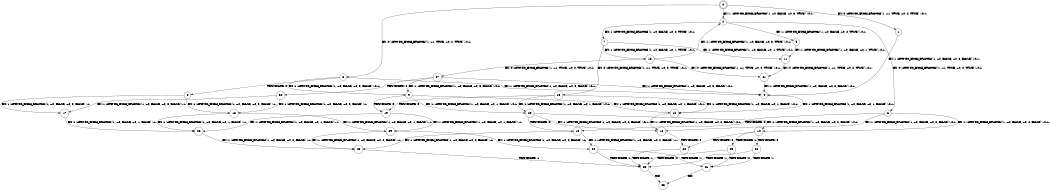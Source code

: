 digraph BCG {
size = "7, 10.5";
center = TRUE;
node [shape = circle];
0 [peripheries = 2];
0 -> 1 [label = "EX !0 !ATOMIC_EXCH_BRANCH (1, +1, TRUE, +0, 2, TRUE) !:0:1:"];
0 -> 2 [label = "EX !1 !ATOMIC_EXCH_BRANCH (1, +0, FALSE, +0, 3, TRUE) !:0:1:"];
0 -> 3 [label = "EX !0 !ATOMIC_EXCH_BRANCH (1, +1, TRUE, +0, 2, TRUE) !:0:1:"];
1 -> 4 [label = "EX !1 !ATOMIC_EXCH_BRANCH (1, +0, FALSE, +0, 3, FALSE) !:0:1:"];
2 -> 5 [label = "EX !1 !ATOMIC_EXCH_BRANCH (1, +0, FALSE, +0, 2, TRUE) !:0:1:"];
2 -> 6 [label = "EX !0 !ATOMIC_EXCH_BRANCH (1, +1, TRUE, +0, 2, TRUE) !:0:1:"];
2 -> 7 [label = "EX !1 !ATOMIC_EXCH_BRANCH (1, +0, FALSE, +0, 2, TRUE) !:0:1:"];
3 -> 4 [label = "EX !1 !ATOMIC_EXCH_BRANCH (1, +0, FALSE, +0, 3, FALSE) !:0:1:"];
3 -> 8 [label = "TERMINATE !0"];
3 -> 9 [label = "EX !1 !ATOMIC_EXCH_BRANCH (1, +0, FALSE, +0, 3, FALSE) !:0:1:"];
4 -> 10 [label = "EX !1 !ATOMIC_EXCH_BRANCH (1, +0, FALSE, +0, 1, FALSE) !:0:1:"];
5 -> 11 [label = "EX !1 !ATOMIC_EXCH_BRANCH (1, +0, FALSE, +0, 1, TRUE) !:0:1:"];
6 -> 12 [label = "EX !1 !ATOMIC_EXCH_BRANCH (1, +0, FALSE, +0, 2, FALSE) !:0:1:"];
6 -> 13 [label = "TERMINATE !0"];
6 -> 14 [label = "EX !1 !ATOMIC_EXCH_BRANCH (1, +0, FALSE, +0, 2, FALSE) !:0:1:"];
7 -> 11 [label = "EX !1 !ATOMIC_EXCH_BRANCH (1, +0, FALSE, +0, 1, TRUE) !:0:1:"];
7 -> 15 [label = "EX !0 !ATOMIC_EXCH_BRANCH (1, +1, TRUE, +0, 2, TRUE) !:0:1:"];
7 -> 16 [label = "EX !1 !ATOMIC_EXCH_BRANCH (1, +0, FALSE, +0, 1, TRUE) !:0:1:"];
8 -> 17 [label = "EX !1 !ATOMIC_EXCH_BRANCH (1, +0, FALSE, +0, 3, FALSE) !:1:"];
8 -> 18 [label = "EX !1 !ATOMIC_EXCH_BRANCH (1, +0, FALSE, +0, 3, FALSE) !:1:"];
9 -> 10 [label = "EX !1 !ATOMIC_EXCH_BRANCH (1, +0, FALSE, +0, 1, FALSE) !:0:1:"];
9 -> 19 [label = "TERMINATE !0"];
9 -> 20 [label = "EX !1 !ATOMIC_EXCH_BRANCH (1, +0, FALSE, +0, 1, FALSE) !:0:1:"];
10 -> 12 [label = "EX !1 !ATOMIC_EXCH_BRANCH (1, +0, FALSE, +0, 2, FALSE) !:0:1:"];
11 -> 21 [label = "EX !0 !ATOMIC_EXCH_BRANCH (1, +1, TRUE, +0, 2, TRUE) !:0:1:"];
12 -> 22 [label = "TERMINATE !0"];
13 -> 23 [label = "EX !1 !ATOMIC_EXCH_BRANCH (1, +0, FALSE, +0, 2, FALSE) !:1:"];
13 -> 24 [label = "EX !1 !ATOMIC_EXCH_BRANCH (1, +0, FALSE, +0, 2, FALSE) !:1:"];
14 -> 22 [label = "TERMINATE !0"];
14 -> 25 [label = "TERMINATE !1"];
14 -> 26 [label = "TERMINATE !0"];
15 -> 10 [label = "EX !1 !ATOMIC_EXCH_BRANCH (1, +0, FALSE, +0, 1, FALSE) !:0:1:"];
15 -> 19 [label = "TERMINATE !0"];
15 -> 20 [label = "EX !1 !ATOMIC_EXCH_BRANCH (1, +0, FALSE, +0, 1, FALSE) !:0:1:"];
16 -> 21 [label = "EX !0 !ATOMIC_EXCH_BRANCH (1, +1, TRUE, +0, 2, TRUE) !:0:1:"];
16 -> 27 [label = "EX !0 !ATOMIC_EXCH_BRANCH (1, +1, TRUE, +0, 2, TRUE) !:0:1:"];
16 -> 2 [label = "EX !1 !ATOMIC_EXCH_BRANCH (1, +0, FALSE, +0, 3, TRUE) !:0:1:"];
17 -> 28 [label = "EX !1 !ATOMIC_EXCH_BRANCH (1, +0, FALSE, +0, 1, FALSE) !:1:"];
18 -> 28 [label = "EX !1 !ATOMIC_EXCH_BRANCH (1, +0, FALSE, +0, 1, FALSE) !:1:"];
18 -> 29 [label = "EX !1 !ATOMIC_EXCH_BRANCH (1, +0, FALSE, +0, 1, FALSE) !:1:"];
19 -> 28 [label = "EX !1 !ATOMIC_EXCH_BRANCH (1, +0, FALSE, +0, 1, FALSE) !:1:"];
19 -> 29 [label = "EX !1 !ATOMIC_EXCH_BRANCH (1, +0, FALSE, +0, 1, FALSE) !:1:"];
20 -> 12 [label = "EX !1 !ATOMIC_EXCH_BRANCH (1, +0, FALSE, +0, 2, FALSE) !:0:1:"];
20 -> 13 [label = "TERMINATE !0"];
20 -> 14 [label = "EX !1 !ATOMIC_EXCH_BRANCH (1, +0, FALSE, +0, 2, FALSE) !:0:1:"];
21 -> 4 [label = "EX !1 !ATOMIC_EXCH_BRANCH (1, +0, FALSE, +0, 3, FALSE) !:0:1:"];
22 -> 30 [label = "TERMINATE !1"];
23 -> 30 [label = "TERMINATE !1"];
24 -> 30 [label = "TERMINATE !1"];
24 -> 31 [label = "TERMINATE !1"];
25 -> 30 [label = "TERMINATE !0"];
25 -> 31 [label = "TERMINATE !0"];
26 -> 30 [label = "TERMINATE !1"];
26 -> 31 [label = "TERMINATE !1"];
27 -> 4 [label = "EX !1 !ATOMIC_EXCH_BRANCH (1, +0, FALSE, +0, 3, FALSE) !:0:1:"];
27 -> 32 [label = "TERMINATE !0"];
27 -> 9 [label = "EX !1 !ATOMIC_EXCH_BRANCH (1, +0, FALSE, +0, 3, FALSE) !:0:1:"];
28 -> 23 [label = "EX !1 !ATOMIC_EXCH_BRANCH (1, +0, FALSE, +0, 2, FALSE) !:1:"];
29 -> 23 [label = "EX !1 !ATOMIC_EXCH_BRANCH (1, +0, FALSE, +0, 2, FALSE) !:1:"];
29 -> 24 [label = "EX !1 !ATOMIC_EXCH_BRANCH (1, +0, FALSE, +0, 2, FALSE) !:1:"];
30 -> 33 [label = "exit"];
31 -> 33 [label = "exit"];
32 -> 17 [label = "EX !1 !ATOMIC_EXCH_BRANCH (1, +0, FALSE, +0, 3, FALSE) !:1:"];
32 -> 18 [label = "EX !1 !ATOMIC_EXCH_BRANCH (1, +0, FALSE, +0, 3, FALSE) !:1:"];
}
